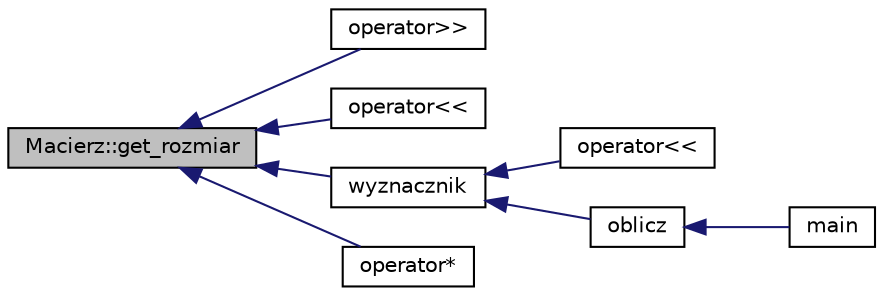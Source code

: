 digraph "Macierz::get_rozmiar"
{
  edge [fontname="Helvetica",fontsize="10",labelfontname="Helvetica",labelfontsize="10"];
  node [fontname="Helvetica",fontsize="10",shape=record];
  rankdir="LR";
  Node1 [label="Macierz::get_rozmiar",height=0.2,width=0.4,color="black", fillcolor="grey75", style="filled" fontcolor="black"];
  Node1 -> Node2 [dir="back",color="midnightblue",fontsize="10",style="solid",fontname="Helvetica"];
  Node2 [label="operator\>\>",height=0.2,width=0.4,color="black", fillcolor="white", style="filled",URL="$_macierz_8cpp.html#aceb98b7886ea8f34c403c7c9a6eef2c9"];
  Node1 -> Node3 [dir="back",color="midnightblue",fontsize="10",style="solid",fontname="Helvetica"];
  Node3 [label="operator\<\<",height=0.2,width=0.4,color="black", fillcolor="white", style="filled",URL="$_macierz_8cpp.html#a4e3b7d6a737d8cf041db4d4f29ef5e3a"];
  Node1 -> Node4 [dir="back",color="midnightblue",fontsize="10",style="solid",fontname="Helvetica"];
  Node4 [label="wyznacznik",height=0.2,width=0.4,color="black", fillcolor="white", style="filled",URL="$_macierz_8cpp.html#ac061d4d5648a357ef39095c12b0e69fb"];
  Node4 -> Node5 [dir="back",color="midnightblue",fontsize="10",style="solid",fontname="Helvetica"];
  Node5 [label="operator\<\<",height=0.2,width=0.4,color="black", fillcolor="white", style="filled",URL="$_uklad_rownan_liniowych_8cpp.html#a1ec052979580b03fc2d8031c455e2ba4"];
  Node4 -> Node6 [dir="back",color="midnightblue",fontsize="10",style="solid",fontname="Helvetica"];
  Node6 [label="oblicz",height=0.2,width=0.4,color="black", fillcolor="white", style="filled",URL="$_uklad_rownan_liniowych_8cpp.html#abf4be6809e8be3292880c63de032eb8e"];
  Node6 -> Node7 [dir="back",color="midnightblue",fontsize="10",style="solid",fontname="Helvetica"];
  Node7 [label="main",height=0.2,width=0.4,color="black", fillcolor="white", style="filled",URL="$main_8cpp.html#ae66f6b31b5ad750f1fe042a706a4e3d4"];
  Node1 -> Node8 [dir="back",color="midnightblue",fontsize="10",style="solid",fontname="Helvetica"];
  Node8 [label="operator*",height=0.2,width=0.4,color="black", fillcolor="white", style="filled",URL="$_uklad_rownan_liniowych_8cpp.html#aaa5d22326f90a8e994646038b590b3fc"];
}
